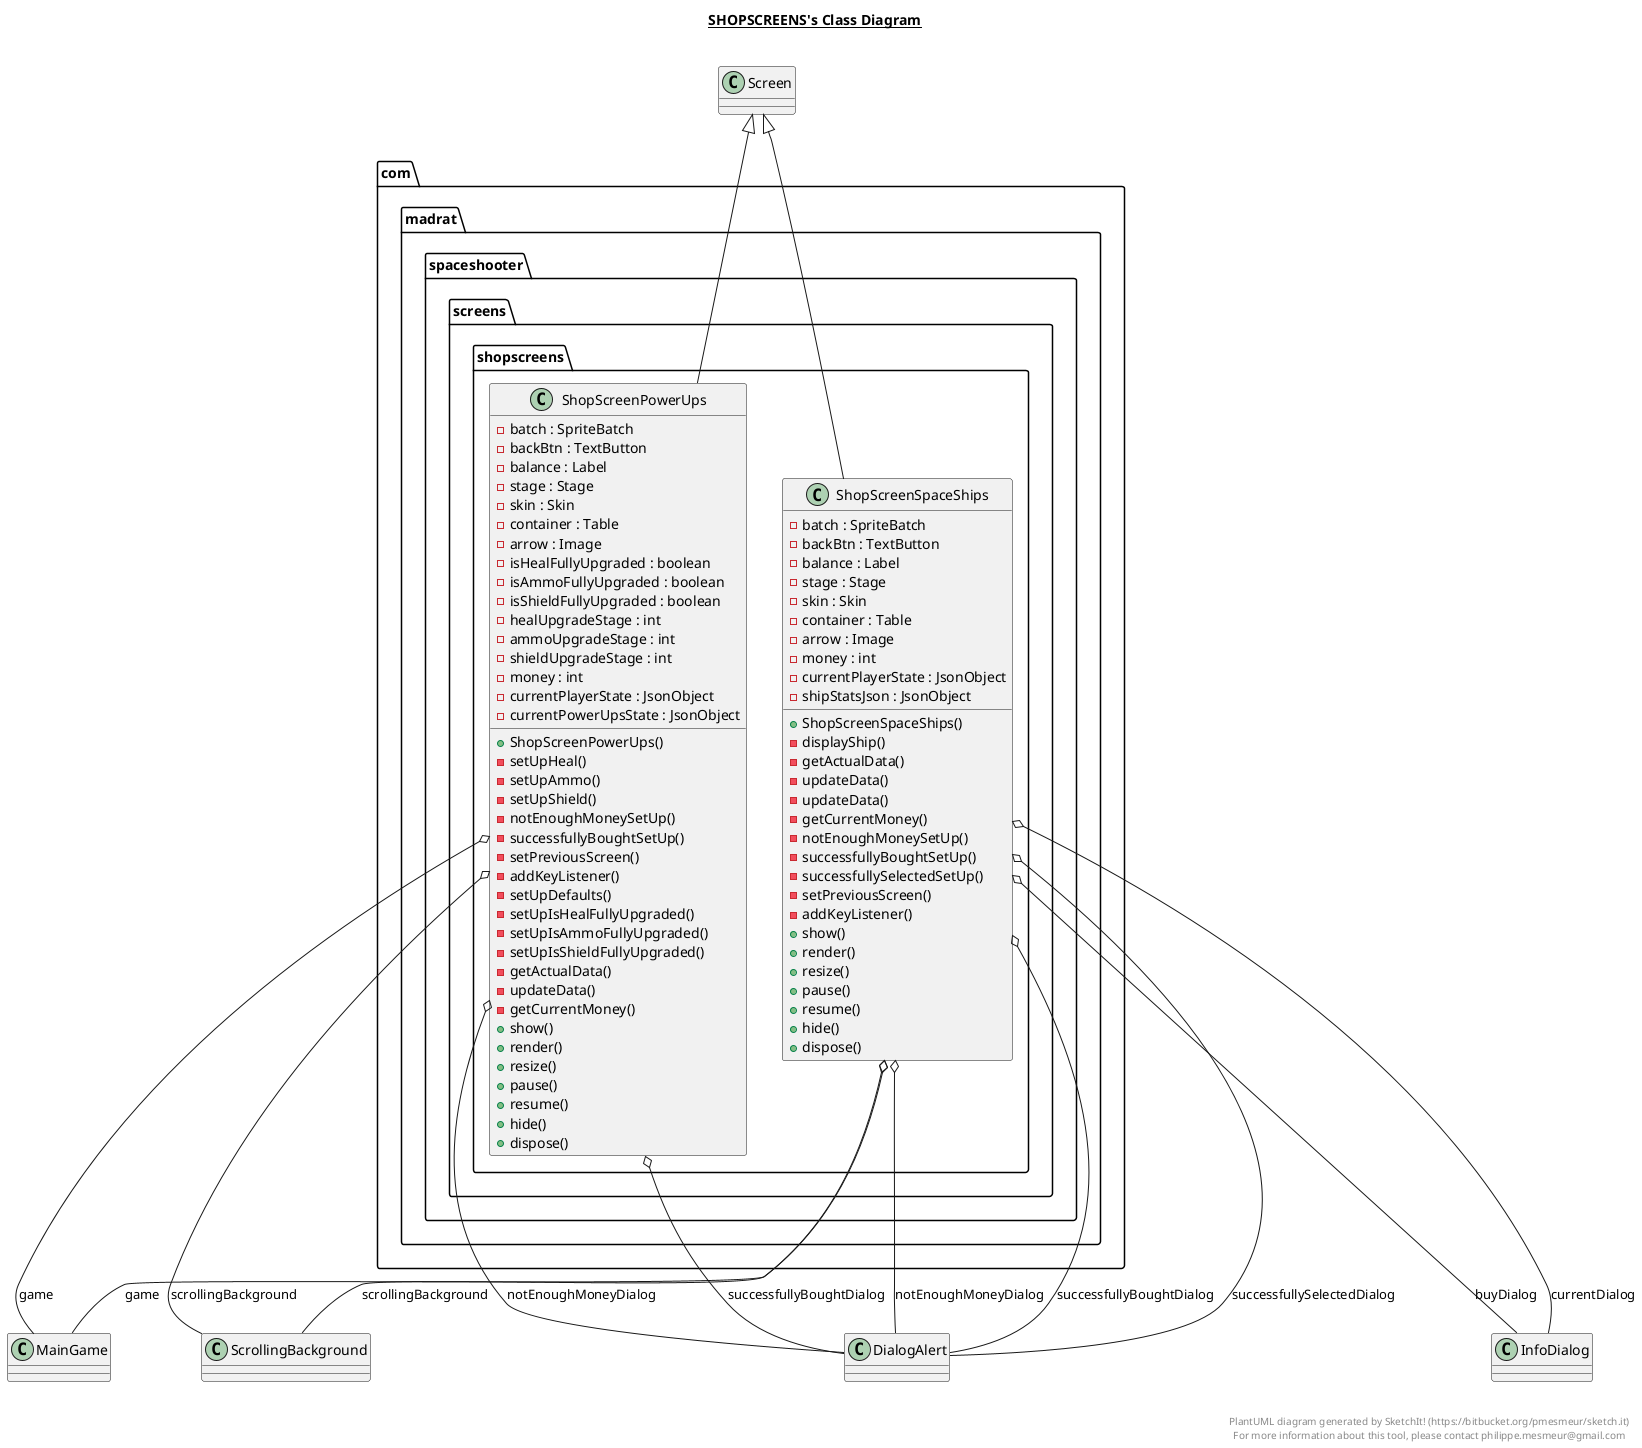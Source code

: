@startuml

title __SHOPSCREENS's Class Diagram__\n

  package com.madrat.spaceshooter {
    package com.madrat.spaceshooter.screens {
      package com.madrat.spaceshooter.screens.shopscreens {
        class ShopScreenPowerUps {
            - batch : SpriteBatch
            - backBtn : TextButton
            - balance : Label
            - stage : Stage
            - skin : Skin
            - container : Table
            - arrow : Image
            - isHealFullyUpgraded : boolean
            - isAmmoFullyUpgraded : boolean
            - isShieldFullyUpgraded : boolean
            - healUpgradeStage : int
            - ammoUpgradeStage : int
            - shieldUpgradeStage : int
            - money : int
            - currentPlayerState : JsonObject
            - currentPowerUpsState : JsonObject
            + ShopScreenPowerUps()
            - setUpHeal()
            - setUpAmmo()
            - setUpShield()
            - notEnoughMoneySetUp()
            - successfullyBoughtSetUp()
            - setPreviousScreen()
            - addKeyListener()
            - setUpDefaults()
            - setUpIsHealFullyUpgraded()
            - setUpIsAmmoFullyUpgraded()
            - setUpIsShieldFullyUpgraded()
            - getActualData()
            - updateData()
            - getCurrentMoney()
            + show()
            + render()
            + resize()
            + pause()
            + resume()
            + hide()
            + dispose()
        }
      }
    }
  }
  

  package com.madrat.spaceshooter {
    package com.madrat.spaceshooter.screens {
      package com.madrat.spaceshooter.screens.shopscreens {
        class ShopScreenSpaceShips {
            - batch : SpriteBatch
            - backBtn : TextButton
            - balance : Label
            - stage : Stage
            - skin : Skin
            - container : Table
            - arrow : Image
            - money : int
            - currentPlayerState : JsonObject
            - shipStatsJson : JsonObject
            + ShopScreenSpaceShips()
            - displayShip()
            - getActualData()
            - updateData()
            - updateData()
            - getCurrentMoney()
            - notEnoughMoneySetUp()
            - successfullyBoughtSetUp()
            - successfullySelectedSetUp()
            - setPreviousScreen()
            - addKeyListener()
            + show()
            + render()
            + resize()
            + pause()
            + resume()
            + hide()
            + dispose()
        }
      }
    }
  }
  

  ShopScreenPowerUps -up-|> Screen
  ShopScreenPowerUps o-- MainGame : game
  ShopScreenPowerUps o-- ScrollingBackground : scrollingBackground
  ShopScreenPowerUps o-- DialogAlert : notEnoughMoneyDialog
  ShopScreenPowerUps o-- DialogAlert : successfullyBoughtDialog
  ShopScreenSpaceShips -up-|> Screen
  ShopScreenSpaceShips o-- MainGame : game
  ShopScreenSpaceShips o-- ScrollingBackground : scrollingBackground
  ShopScreenSpaceShips o-- DialogAlert : notEnoughMoneyDialog
  ShopScreenSpaceShips o-- DialogAlert : successfullyBoughtDialog
  ShopScreenSpaceShips o-- DialogAlert : successfullySelectedDialog
  ShopScreenSpaceShips o-- InfoDialog : buyDialog
  ShopScreenSpaceShips o-- InfoDialog : currentDialog


right footer


PlantUML diagram generated by SketchIt! (https://bitbucket.org/pmesmeur/sketch.it)
For more information about this tool, please contact philippe.mesmeur@gmail.com
endfooter

@enduml
